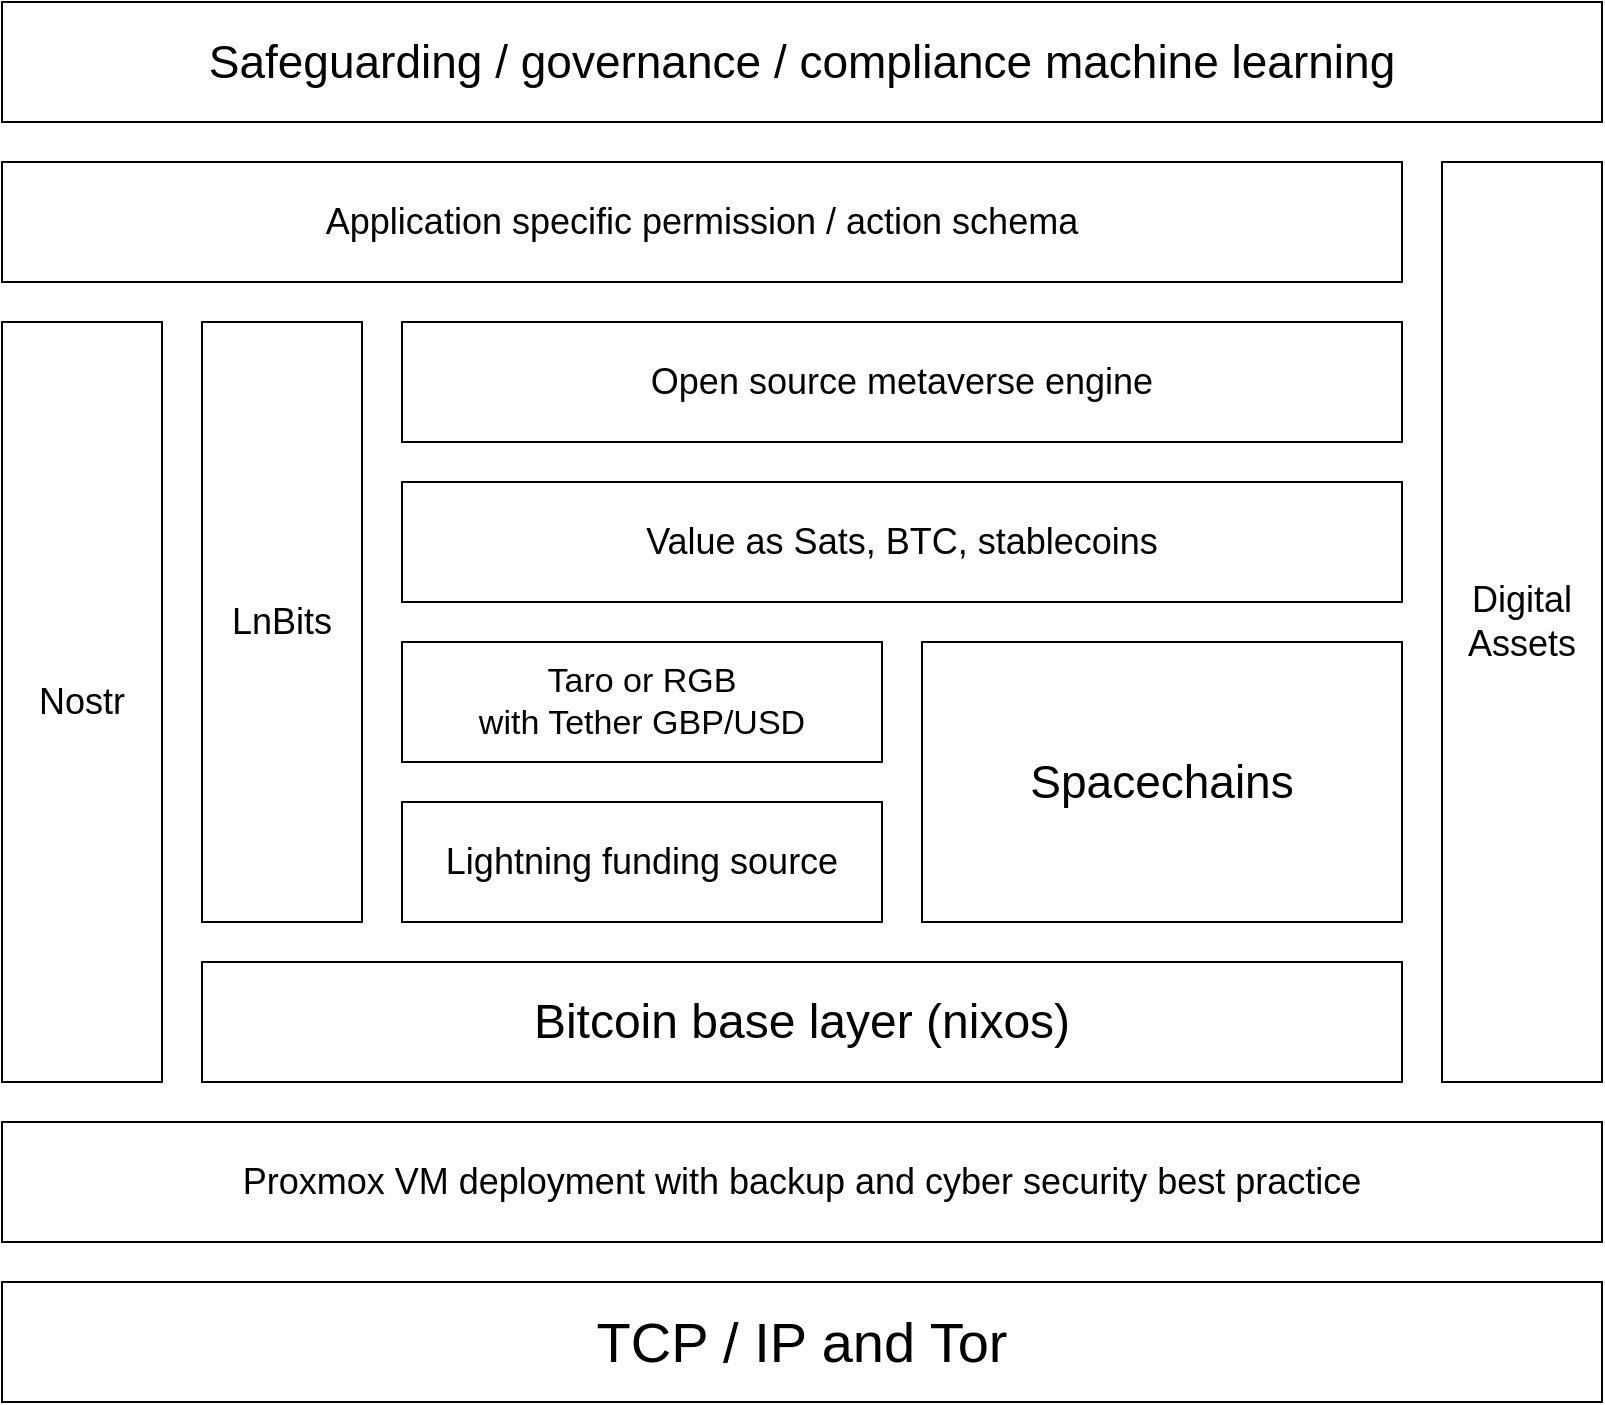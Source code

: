 <mxfile version="20.0.3" type="device"><diagram id="Xb5dDSHbkUPvXCf4QT5v" name="Page-1"><mxGraphModel dx="1597" dy="1970" grid="1" gridSize="10" guides="1" tooltips="1" connect="1" arrows="1" fold="1" page="1" pageScale="1" pageWidth="827" pageHeight="1169" math="0" shadow="0"><root><mxCell id="0"/><mxCell id="1" parent="0"/><mxCell id="B-n56ZhfrExhMbKjsAAy-1" value="&lt;font style=&quot;font-size: 18px&quot;&gt;Application specific permission / action schema&lt;br&gt;&lt;/font&gt;" style="rounded=0;whiteSpace=wrap;html=1;" parent="1" vertex="1"><mxGeometry x="70" y="-20" width="700" height="60" as="geometry"/></mxCell><mxCell id="B-n56ZhfrExhMbKjsAAy-2" value="Nostr" style="rounded=0;whiteSpace=wrap;html=1;fontSize=18;" parent="1" vertex="1"><mxGeometry x="70" y="60" width="80" height="380" as="geometry"/></mxCell><mxCell id="B-n56ZhfrExhMbKjsAAy-3" value="LnBits" style="rounded=0;whiteSpace=wrap;html=1;fontSize=18;" parent="1" vertex="1"><mxGeometry x="170" y="60" width="80" height="300" as="geometry"/></mxCell><mxCell id="B-n56ZhfrExhMbKjsAAy-4" value="&lt;font style=&quot;font-size: 18px&quot;&gt;Open source metaverse engine&lt;/font&gt;" style="rounded=0;whiteSpace=wrap;html=1;" parent="1" vertex="1"><mxGeometry x="270" y="60" width="500" height="60" as="geometry"/></mxCell><mxCell id="B-n56ZhfrExhMbKjsAAy-5" value="&lt;font style=&quot;font-size: 18px&quot;&gt;Value as Sats, BTC, stablecoins&lt;br&gt;&lt;/font&gt;" style="rounded=0;whiteSpace=wrap;html=1;" parent="1" vertex="1"><mxGeometry x="270" y="140" width="500" height="60" as="geometry"/></mxCell><mxCell id="B-n56ZhfrExhMbKjsAAy-6" value="&lt;div style=&quot;font-size: 17px;&quot;&gt;&lt;font style=&quot;font-size: 17px;&quot;&gt;Taro or RGB&lt;/font&gt;&lt;/div&gt;&lt;div style=&quot;font-size: 17px;&quot;&gt;&lt;font style=&quot;font-size: 17px;&quot;&gt;with Tether GBP/USD&lt;br&gt;&lt;/font&gt;&lt;/div&gt;" style="rounded=0;whiteSpace=wrap;html=1;" parent="1" vertex="1"><mxGeometry x="270" y="220" width="240" height="60" as="geometry"/></mxCell><mxCell id="B-n56ZhfrExhMbKjsAAy-9" value="&lt;font style=&quot;font-size: 18px&quot;&gt;Lightning funding source &lt;/font&gt;" style="rounded=0;whiteSpace=wrap;html=1;" parent="1" vertex="1"><mxGeometry x="270" y="300" width="240" height="60" as="geometry"/></mxCell><mxCell id="B-n56ZhfrExhMbKjsAAy-10" value="&lt;font style=&quot;font-size: 24px&quot;&gt;Bitcoin base layer (nixos)&lt;br&gt;&lt;/font&gt;" style="rounded=0;whiteSpace=wrap;html=1;" parent="1" vertex="1"><mxGeometry x="170" y="380" width="600" height="60" as="geometry"/></mxCell><mxCell id="B-n56ZhfrExhMbKjsAAy-11" value="&lt;font style=&quot;font-size: 18px&quot;&gt;Proxmox VM deployment with backup and cyber security best practice&lt;/font&gt;" style="rounded=0;whiteSpace=wrap;html=1;" parent="1" vertex="1"><mxGeometry x="70" y="460" width="800" height="60" as="geometry"/></mxCell><mxCell id="B-n56ZhfrExhMbKjsAAy-12" value="&lt;div&gt;Digital&lt;br&gt;&lt;/div&gt;&lt;div&gt;Assets&lt;/div&gt;" style="rounded=0;whiteSpace=wrap;html=1;fontSize=18;" parent="1" vertex="1"><mxGeometry x="790" y="-20" width="80" height="460" as="geometry"/></mxCell><mxCell id="rogDhsEdb_ogYTwn3Vkx-2" value="&lt;font style=&quot;font-size: 23px;&quot;&gt;Spacechains&lt;/font&gt;" style="rounded=0;whiteSpace=wrap;html=1;" parent="1" vertex="1"><mxGeometry x="530" y="220" width="240" height="140" as="geometry"/></mxCell><mxCell id="lK3HveFzYCJKZlLocUZu-1" value="&lt;font style=&quot;font-size: 23px;&quot;&gt;Safeguarding / governance / compliance machine learning&lt;/font&gt;" style="rounded=0;whiteSpace=wrap;html=1;" parent="1" vertex="1"><mxGeometry x="70" y="-100" width="800" height="60" as="geometry"/></mxCell><mxCell id="_nbFTdevKmTxQL1_tZz9-1" value="&lt;font style=&quot;font-size: 28px;&quot;&gt;TCP / IP and Tor&lt;br&gt;&lt;/font&gt;" style="rounded=0;whiteSpace=wrap;html=1;" vertex="1" parent="1"><mxGeometry x="70" y="540" width="800" height="60" as="geometry"/></mxCell></root></mxGraphModel></diagram></mxfile>